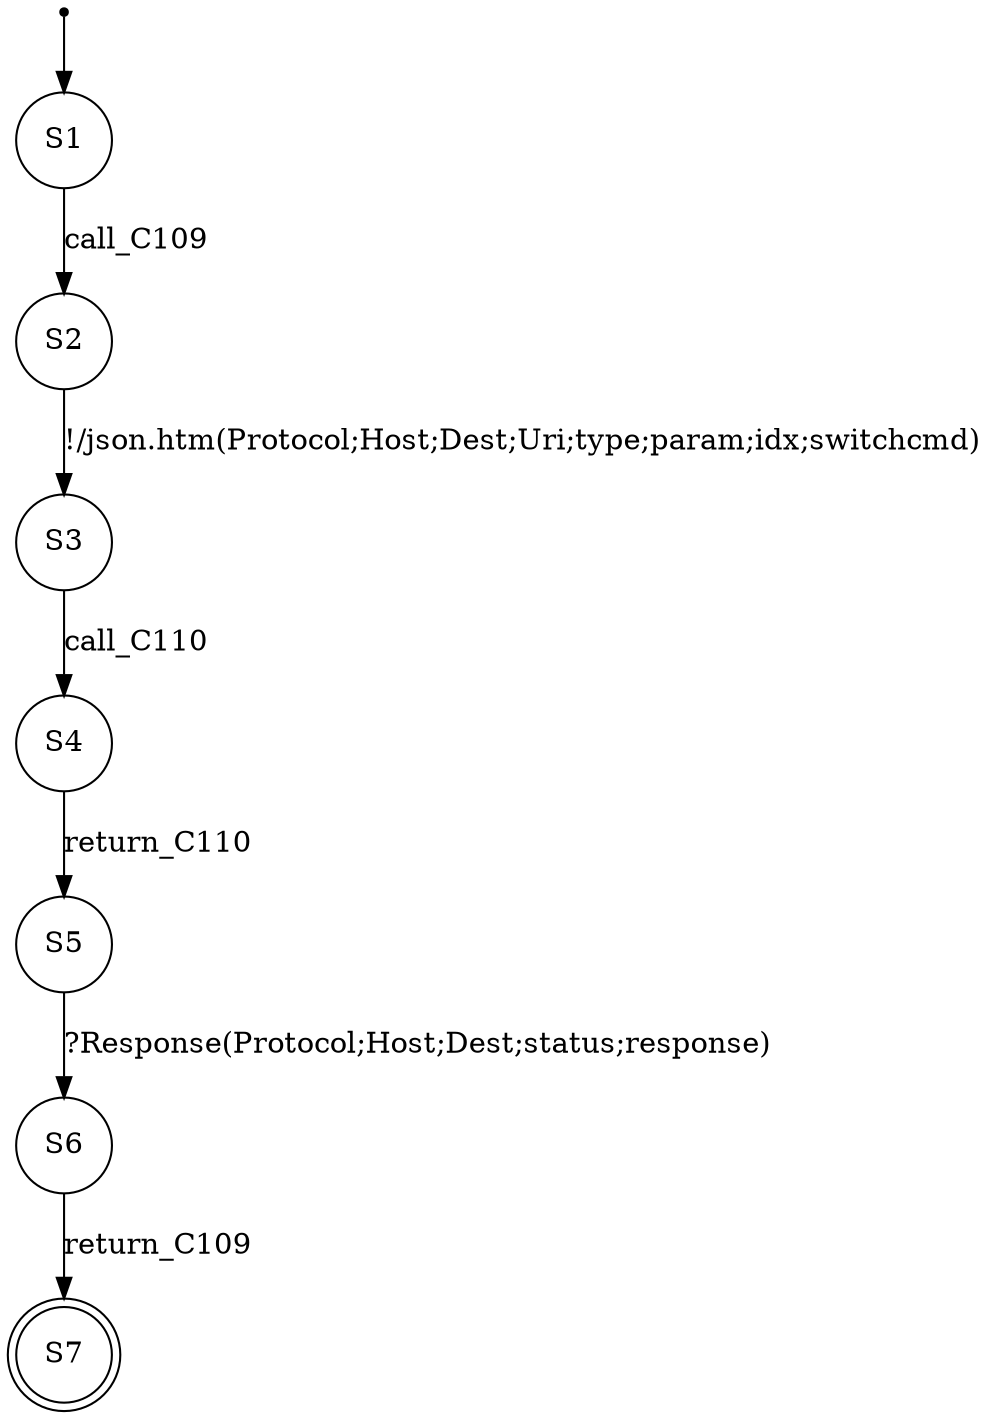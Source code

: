 digraph LTS {
S00[shape=point]
S1[label=S1,shape=circle];
S2[label=S2,shape=circle];
S3[label=S3,shape=circle];
S4[label=S4,shape=circle];
S5[label=S5,shape=circle];
S6[label=S6,shape=circle];
S7[label=S7,shape=doublecircle];
S00 -> S1
S1 -> S2[label ="call_C109"];
S2 -> S3[label ="!/json.htm(Protocol;Host;Dest;Uri;type;param;idx;switchcmd)"];
S3 -> S4[label ="call_C110"];
S4 -> S5[label ="return_C110"];
S5 -> S6[label ="?Response(Protocol;Host;Dest;status;response)"];
S6 -> S7[label ="return_C109"];
}
